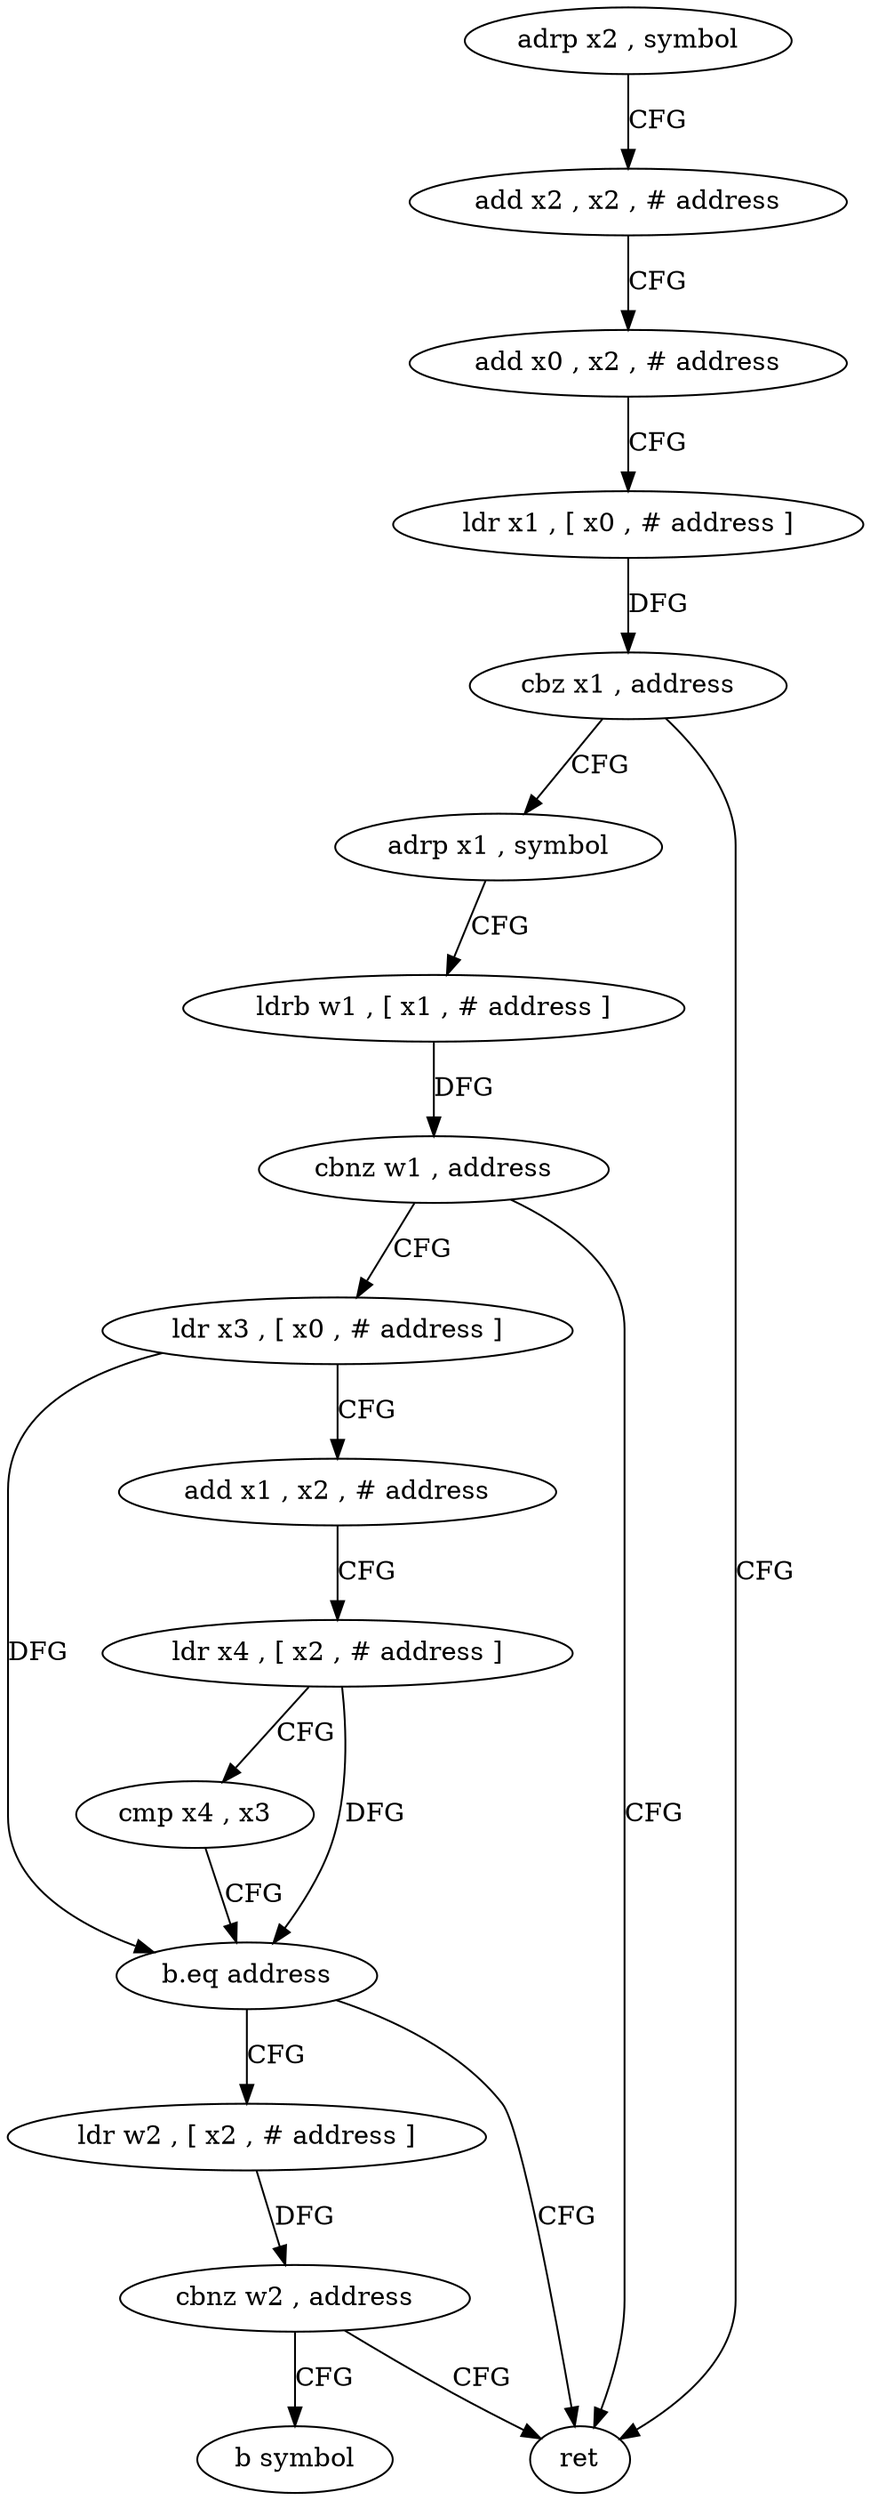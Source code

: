 digraph "func" {
"4210752" [label = "adrp x2 , symbol" ]
"4210756" [label = "add x2 , x2 , # address" ]
"4210760" [label = "add x0 , x2 , # address" ]
"4210764" [label = "ldr x1 , [ x0 , # address ]" ]
"4210768" [label = "cbz x1 , address" ]
"4210776" [label = "adrp x1 , symbol" ]
"4210772" [label = "ret" ]
"4210780" [label = "ldrb w1 , [ x1 , # address ]" ]
"4210784" [label = "cbnz w1 , address" ]
"4210788" [label = "ldr x3 , [ x0 , # address ]" ]
"4210792" [label = "add x1 , x2 , # address" ]
"4210796" [label = "ldr x4 , [ x2 , # address ]" ]
"4210800" [label = "cmp x4 , x3" ]
"4210804" [label = "b.eq address" ]
"4210808" [label = "ldr w2 , [ x2 , # address ]" ]
"4210812" [label = "cbnz w2 , address" ]
"4210816" [label = "b symbol" ]
"4210752" -> "4210756" [ label = "CFG" ]
"4210756" -> "4210760" [ label = "CFG" ]
"4210760" -> "4210764" [ label = "CFG" ]
"4210764" -> "4210768" [ label = "DFG" ]
"4210768" -> "4210776" [ label = "CFG" ]
"4210768" -> "4210772" [ label = "CFG" ]
"4210776" -> "4210780" [ label = "CFG" ]
"4210780" -> "4210784" [ label = "DFG" ]
"4210784" -> "4210772" [ label = "CFG" ]
"4210784" -> "4210788" [ label = "CFG" ]
"4210788" -> "4210792" [ label = "CFG" ]
"4210788" -> "4210804" [ label = "DFG" ]
"4210792" -> "4210796" [ label = "CFG" ]
"4210796" -> "4210800" [ label = "CFG" ]
"4210796" -> "4210804" [ label = "DFG" ]
"4210800" -> "4210804" [ label = "CFG" ]
"4210804" -> "4210772" [ label = "CFG" ]
"4210804" -> "4210808" [ label = "CFG" ]
"4210808" -> "4210812" [ label = "DFG" ]
"4210812" -> "4210772" [ label = "CFG" ]
"4210812" -> "4210816" [ label = "CFG" ]
}
